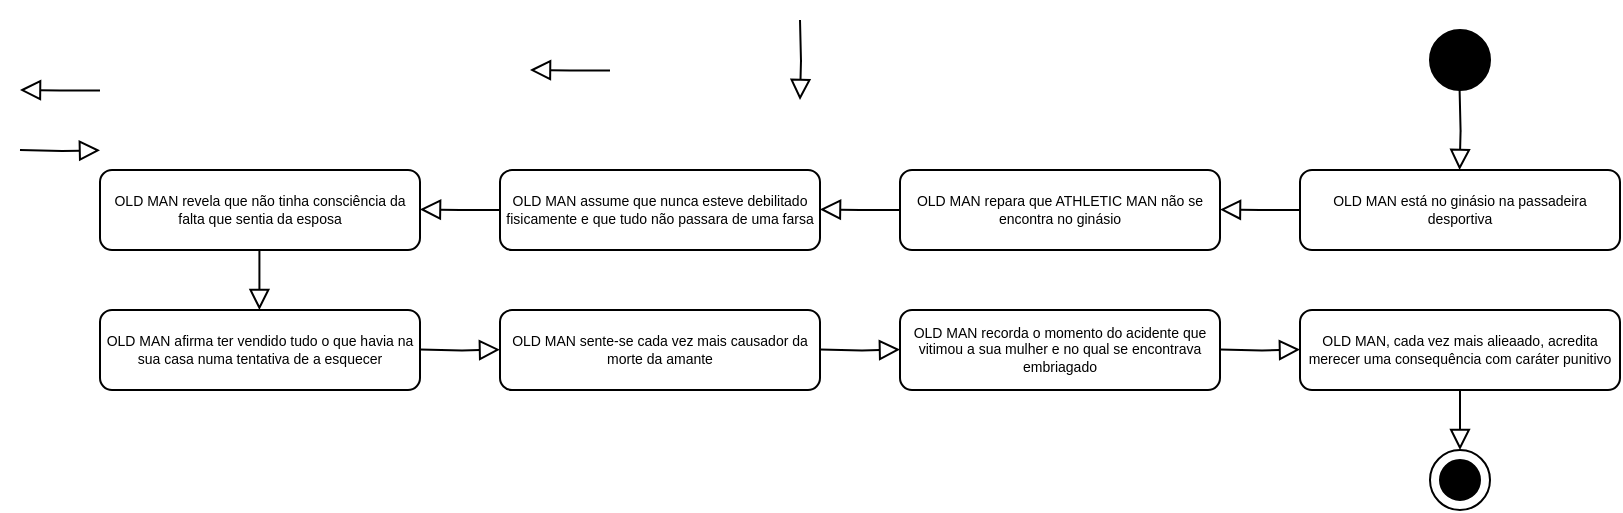 <mxfile version="21.7.5" type="device">
  <diagram name="Page-1" id="MLJbCbh5LuQ4ZBYruapm">
    <mxGraphModel dx="961" dy="523" grid="1" gridSize="10" guides="1" tooltips="1" connect="1" arrows="1" fold="1" page="1" pageScale="1" pageWidth="850" pageHeight="1100" math="0" shadow="0">
      <root>
        <mxCell id="0" />
        <mxCell id="1" parent="0" />
        <mxCell id="pNxijsKyVbHmoXpAPMMA-2" value="" style="rounded=0;html=1;jettySize=auto;orthogonalLoop=1;fontSize=7;endArrow=block;endFill=0;endSize=8;strokeWidth=1;shadow=0;labelBackgroundColor=none;edgeStyle=orthogonalEdgeStyle;" edge="1" parent="1">
          <mxGeometry y="20" relative="1" as="geometry">
            <mxPoint as="offset" />
            <mxPoint x="410" y="15" as="sourcePoint" />
            <mxPoint x="410" y="55" as="targetPoint" />
          </mxGeometry>
        </mxCell>
        <mxCell id="pNxijsKyVbHmoXpAPMMA-3" value="OLD MAN está no ginásio na passadeira desportiva" style="rounded=1;whiteSpace=wrap;html=1;fontSize=7;glass=0;strokeWidth=1;shadow=0;" vertex="1" parent="1">
          <mxGeometry x="660" y="90" width="160" height="40" as="geometry" />
        </mxCell>
        <mxCell id="pNxijsKyVbHmoXpAPMMA-4" value="" style="ellipse;whiteSpace=wrap;html=1;aspect=fixed;fontSize=7;" vertex="1" parent="1">
          <mxGeometry x="725" y="230" width="30" height="30" as="geometry" />
        </mxCell>
        <mxCell id="pNxijsKyVbHmoXpAPMMA-5" value="" style="ellipse;whiteSpace=wrap;html=1;aspect=fixed;fontSize=7;fillColor=#000000;" vertex="1" parent="1">
          <mxGeometry x="730" y="235" width="20" height="20" as="geometry" />
        </mxCell>
        <mxCell id="pNxijsKyVbHmoXpAPMMA-6" value="" style="rounded=0;html=1;jettySize=auto;orthogonalLoop=1;fontSize=7;endArrow=block;endFill=0;endSize=8;strokeWidth=1;shadow=0;labelBackgroundColor=none;edgeStyle=orthogonalEdgeStyle;exitX=0.5;exitY=1;exitDx=0;exitDy=0;" edge="1" parent="1">
          <mxGeometry y="20" relative="1" as="geometry">
            <mxPoint as="offset" />
            <mxPoint x="740.0" y="200" as="sourcePoint" />
            <mxPoint x="740.0" y="230" as="targetPoint" />
          </mxGeometry>
        </mxCell>
        <mxCell id="pNxijsKyVbHmoXpAPMMA-7" value="" style="rounded=0;html=1;jettySize=auto;orthogonalLoop=1;fontSize=7;endArrow=block;endFill=0;endSize=8;strokeWidth=1;shadow=0;labelBackgroundColor=none;edgeStyle=orthogonalEdgeStyle;exitX=0;exitY=0.5;exitDx=0;exitDy=0;" edge="1" parent="1">
          <mxGeometry y="20" relative="1" as="geometry">
            <mxPoint as="offset" />
            <mxPoint x="60" y="50.24" as="sourcePoint" />
            <mxPoint x="20" y="50" as="targetPoint" />
            <Array as="points">
              <mxPoint x="40" y="50" />
            </Array>
          </mxGeometry>
        </mxCell>
        <mxCell id="pNxijsKyVbHmoXpAPMMA-8" value="" style="rounded=0;html=1;jettySize=auto;orthogonalLoop=1;fontSize=7;endArrow=block;endFill=0;endSize=8;strokeWidth=1;shadow=0;labelBackgroundColor=none;edgeStyle=orthogonalEdgeStyle;exitX=0.5;exitY=1;exitDx=0;exitDy=0;entryX=0;entryY=0.5;entryDx=0;entryDy=0;" edge="1" parent="1">
          <mxGeometry y="20" relative="1" as="geometry">
            <mxPoint as="offset" />
            <mxPoint x="20" y="80" as="sourcePoint" />
            <mxPoint x="60" y="80.12" as="targetPoint" />
          </mxGeometry>
        </mxCell>
        <mxCell id="pNxijsKyVbHmoXpAPMMA-9" value="" style="rounded=0;html=1;jettySize=auto;orthogonalLoop=1;fontSize=7;endArrow=block;endFill=0;endSize=8;strokeWidth=1;shadow=0;labelBackgroundColor=none;edgeStyle=orthogonalEdgeStyle;exitX=0;exitY=0.5;exitDx=0;exitDy=0;" edge="1" parent="1">
          <mxGeometry y="20" relative="1" as="geometry">
            <mxPoint as="offset" />
            <mxPoint x="315" y="40.24" as="sourcePoint" />
            <mxPoint x="275" y="40" as="targetPoint" />
            <Array as="points">
              <mxPoint x="295" y="40" />
            </Array>
          </mxGeometry>
        </mxCell>
        <mxCell id="pNxijsKyVbHmoXpAPMMA-10" value="OLD MAN repara que ATHLETIC MAN não se encontra no ginásio" style="rounded=1;whiteSpace=wrap;html=1;fontSize=7;glass=0;strokeWidth=1;shadow=0;" vertex="1" parent="1">
          <mxGeometry x="460" y="90" width="160" height="40" as="geometry" />
        </mxCell>
        <mxCell id="pNxijsKyVbHmoXpAPMMA-11" value="" style="rounded=0;html=1;jettySize=auto;orthogonalLoop=1;fontSize=7;endArrow=block;endFill=0;endSize=8;strokeWidth=1;shadow=0;labelBackgroundColor=none;edgeStyle=orthogonalEdgeStyle;exitX=0;exitY=0.5;exitDx=0;exitDy=0;" edge="1" parent="1">
          <mxGeometry y="20" relative="1" as="geometry">
            <mxPoint as="offset" />
            <mxPoint x="660" y="110" as="sourcePoint" />
            <mxPoint x="620" y="109.76" as="targetPoint" />
            <Array as="points">
              <mxPoint x="640" y="109.76" />
            </Array>
          </mxGeometry>
        </mxCell>
        <mxCell id="pNxijsKyVbHmoXpAPMMA-12" value="OLD MAN assume que nunca esteve debilitado fisicamente e que tudo não passara de uma farsa" style="rounded=1;whiteSpace=wrap;html=1;fontSize=7;glass=0;strokeWidth=1;shadow=0;" vertex="1" parent="1">
          <mxGeometry x="260" y="90" width="160" height="40" as="geometry" />
        </mxCell>
        <mxCell id="pNxijsKyVbHmoXpAPMMA-13" value="" style="ellipse;whiteSpace=wrap;html=1;aspect=fixed;fontSize=7;fillColor=#000000;" vertex="1" parent="1">
          <mxGeometry x="725" y="20" width="30" height="30" as="geometry" />
        </mxCell>
        <mxCell id="pNxijsKyVbHmoXpAPMMA-14" value="" style="rounded=0;html=1;jettySize=auto;orthogonalLoop=1;fontSize=7;endArrow=block;endFill=0;endSize=8;strokeWidth=1;shadow=0;labelBackgroundColor=none;edgeStyle=orthogonalEdgeStyle;" edge="1" parent="1">
          <mxGeometry y="20" relative="1" as="geometry">
            <mxPoint as="offset" />
            <mxPoint x="739.8" y="50" as="sourcePoint" />
            <mxPoint x="739.8" y="90" as="targetPoint" />
          </mxGeometry>
        </mxCell>
        <mxCell id="pNxijsKyVbHmoXpAPMMA-15" value="" style="rounded=0;html=1;jettySize=auto;orthogonalLoop=1;fontSize=7;endArrow=block;endFill=0;endSize=8;strokeWidth=1;shadow=0;labelBackgroundColor=none;edgeStyle=orthogonalEdgeStyle;exitX=0;exitY=0.5;exitDx=0;exitDy=0;" edge="1" parent="1">
          <mxGeometry y="20" relative="1" as="geometry">
            <mxPoint as="offset" />
            <mxPoint x="460" y="109.95" as="sourcePoint" />
            <mxPoint x="420" y="109.71" as="targetPoint" />
            <Array as="points">
              <mxPoint x="440" y="109.71" />
            </Array>
          </mxGeometry>
        </mxCell>
        <mxCell id="pNxijsKyVbHmoXpAPMMA-16" value="OLD MAN revela que não tinha consciência da falta que sentia da esposa" style="rounded=1;whiteSpace=wrap;html=1;fontSize=7;glass=0;strokeWidth=1;shadow=0;" vertex="1" parent="1">
          <mxGeometry x="60" y="90" width="160" height="40" as="geometry" />
        </mxCell>
        <mxCell id="pNxijsKyVbHmoXpAPMMA-17" value="OLD MAN afirma ter vendido tudo o que havia na sua casa numa tentativa de a esquecer" style="rounded=1;whiteSpace=wrap;html=1;fontSize=7;glass=0;strokeWidth=1;shadow=0;" vertex="1" parent="1">
          <mxGeometry x="60" y="160" width="160" height="40" as="geometry" />
        </mxCell>
        <mxCell id="pNxijsKyVbHmoXpAPMMA-18" value="" style="rounded=0;html=1;jettySize=auto;orthogonalLoop=1;fontSize=7;endArrow=block;endFill=0;endSize=8;strokeWidth=1;shadow=0;labelBackgroundColor=none;edgeStyle=orthogonalEdgeStyle;exitX=0.5;exitY=1;exitDx=0;exitDy=0;" edge="1" parent="1">
          <mxGeometry y="20" relative="1" as="geometry">
            <mxPoint as="offset" />
            <mxPoint x="139.71" y="130" as="sourcePoint" />
            <mxPoint x="139.71" y="160" as="targetPoint" />
          </mxGeometry>
        </mxCell>
        <mxCell id="pNxijsKyVbHmoXpAPMMA-19" value="OLD MAN sente-se cada vez mais causador da morte da amante" style="rounded=1;whiteSpace=wrap;html=1;fontSize=7;glass=0;strokeWidth=1;shadow=0;" vertex="1" parent="1">
          <mxGeometry x="260" y="160" width="160" height="40" as="geometry" />
        </mxCell>
        <mxCell id="pNxijsKyVbHmoXpAPMMA-20" value="OLD MAN recorda o momento do acidente que vitimou a sua mulher e no qual se encontrava embriagado" style="rounded=1;whiteSpace=wrap;html=1;fontSize=7;glass=0;strokeWidth=1;shadow=0;" vertex="1" parent="1">
          <mxGeometry x="460" y="160" width="160" height="40" as="geometry" />
        </mxCell>
        <mxCell id="pNxijsKyVbHmoXpAPMMA-21" value="OLD MAN, cada vez mais alieaado, acredita merecer uma consequência com caráter punitivo" style="rounded=1;whiteSpace=wrap;html=1;fontSize=7;glass=0;strokeWidth=1;shadow=0;" vertex="1" parent="1">
          <mxGeometry x="660" y="160" width="160" height="40" as="geometry" />
        </mxCell>
        <mxCell id="pNxijsKyVbHmoXpAPMMA-22" value="" style="rounded=0;html=1;jettySize=auto;orthogonalLoop=1;fontSize=7;endArrow=block;endFill=0;endSize=8;strokeWidth=1;shadow=0;labelBackgroundColor=none;edgeStyle=orthogonalEdgeStyle;exitX=0;exitY=0.5;exitDx=0;exitDy=0;" edge="1" parent="1">
          <mxGeometry y="20" relative="1" as="geometry">
            <mxPoint as="offset" />
            <mxPoint x="260" y="109.95" as="sourcePoint" />
            <mxPoint x="220" y="109.71" as="targetPoint" />
            <Array as="points">
              <mxPoint x="240" y="109.71" />
            </Array>
          </mxGeometry>
        </mxCell>
        <mxCell id="pNxijsKyVbHmoXpAPMMA-23" value="" style="rounded=0;html=1;jettySize=auto;orthogonalLoop=1;fontSize=7;endArrow=block;endFill=0;endSize=8;strokeWidth=1;shadow=0;labelBackgroundColor=none;edgeStyle=orthogonalEdgeStyle;exitX=0.5;exitY=1;exitDx=0;exitDy=0;entryX=0;entryY=0.5;entryDx=0;entryDy=0;" edge="1" parent="1">
          <mxGeometry y="20" relative="1" as="geometry">
            <mxPoint as="offset" />
            <mxPoint x="220" y="179.7" as="sourcePoint" />
            <mxPoint x="260" y="179.82" as="targetPoint" />
          </mxGeometry>
        </mxCell>
        <mxCell id="pNxijsKyVbHmoXpAPMMA-24" value="" style="rounded=0;html=1;jettySize=auto;orthogonalLoop=1;fontSize=7;endArrow=block;endFill=0;endSize=8;strokeWidth=1;shadow=0;labelBackgroundColor=none;edgeStyle=orthogonalEdgeStyle;exitX=0.5;exitY=1;exitDx=0;exitDy=0;entryX=0;entryY=0.5;entryDx=0;entryDy=0;" edge="1" parent="1">
          <mxGeometry y="20" relative="1" as="geometry">
            <mxPoint as="offset" />
            <mxPoint x="420" y="179.69" as="sourcePoint" />
            <mxPoint x="460" y="179.81" as="targetPoint" />
          </mxGeometry>
        </mxCell>
        <mxCell id="pNxijsKyVbHmoXpAPMMA-26" value="" style="rounded=0;html=1;jettySize=auto;orthogonalLoop=1;fontSize=7;endArrow=block;endFill=0;endSize=8;strokeWidth=1;shadow=0;labelBackgroundColor=none;edgeStyle=orthogonalEdgeStyle;exitX=0.5;exitY=1;exitDx=0;exitDy=0;entryX=0;entryY=0.5;entryDx=0;entryDy=0;" edge="1" parent="1">
          <mxGeometry y="20" relative="1" as="geometry">
            <mxPoint as="offset" />
            <mxPoint x="620" y="179.69" as="sourcePoint" />
            <mxPoint x="660" y="179.81" as="targetPoint" />
          </mxGeometry>
        </mxCell>
      </root>
    </mxGraphModel>
  </diagram>
</mxfile>
